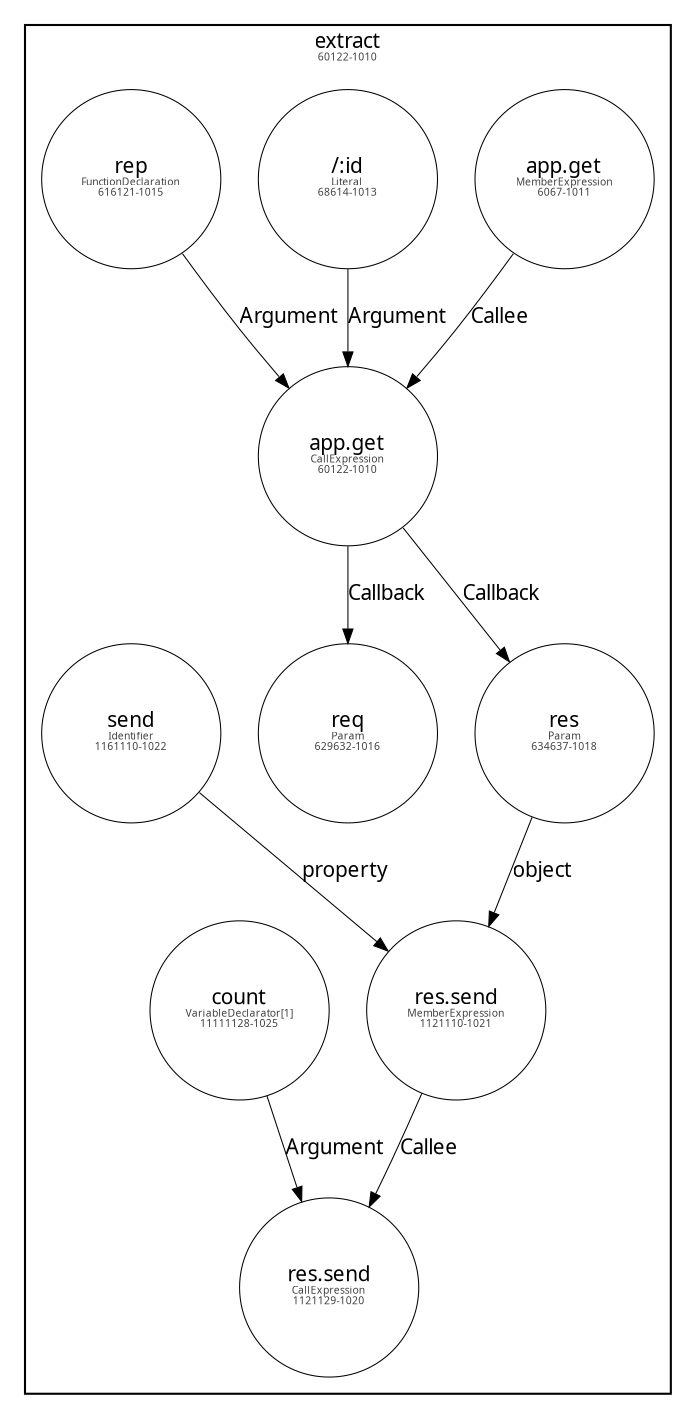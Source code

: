 digraph G {

  graph [ fontname="HelveticaNeue-Thin", fontcolor=black, fontsize=10 ];
  node [ fontname="HelveticaNeue-Thin", fontcolor=black, fontsize=10, penwidth=0.5 shape=circle, fixedsize=true, width=1.2, height=1.2 ];
  edge [ fontname="HelveticaNeue-Thin", fontcolor=black, fontsize=10, penwidth=0.5 splines=line, arrowsize=0.7 ];

  subgraph cluster_iextract {

   label = <extract<br/><font color="#404040" point-size="5">60122-1010</font>>;

    i60122_1010 [label=<app.get<br/><font color="#404040" point-size="5">CallExpression</font><br/><font color="#404040" point-size="5">60122-1010</font>>]
    i629632_1016 [label=<req<br/><font color="#404040" point-size="5">Param</font><br/><font color="#404040" point-size="5">629632-1016</font>>]
    i634637_1018 [label=<res<br/><font color="#404040" point-size="5">Param</font><br/><font color="#404040" point-size="5">634637-1018</font>>]
    i1121110_1021 [label=<res.send<br/><font color="#404040" point-size="5">MemberExpression</font><br/><font color="#404040" point-size="5">1121110-1021</font>>]
    i1121129_1020 [label=<res.send<br/><font color="#404040" point-size="5">CallExpression</font><br/><font color="#404040" point-size="5">1121129-1020</font>>]
    i6067_1011 [label=<app.get<br/><font color="#404040" point-size="5">MemberExpression</font><br/><font color="#404040" point-size="5">6067-1011</font>>]
    i68614_1013 [label=</:id<br/><font color="#404040" point-size="5">Literal</font><br/><font color="#404040" point-size="5">68614-1013</font>>]
    i616121_1015 [label=<rep<br/><font color="#404040" point-size="5">FunctionDeclaration</font><br/><font color="#404040" point-size="5">616121-1015</font>>]
    i1161110_1022 [label=<send<br/><font color="#404040" point-size="5">Identifier</font><br/><font color="#404040" point-size="5">1161110-1022</font>>]
    i11111128_1025 [label=<count<br/><font color="#404040" point-size="5">VariableDeclarator[1]</font><br/><font color="#404040" point-size="5">11111128-1025</font>>]

    i60122_1010 -> i629632_1016 [label="Callback"]
    i60122_1010 -> i634637_1018 [label="Callback"]
    i634637_1018 -> i1121110_1021 [label="object"]
    i1121110_1021 -> i1121129_1020 [label="Callee"]
    i6067_1011 -> i60122_1010 [label="Callee"]
    i68614_1013 -> i60122_1010 [label="Argument"]
    i616121_1015 -> i60122_1010 [label="Argument"]
    i1161110_1022 -> i1121110_1021 [label="property"]
    i11111128_1025 -> i1121129_1020 [label="Argument"]
  }

}
